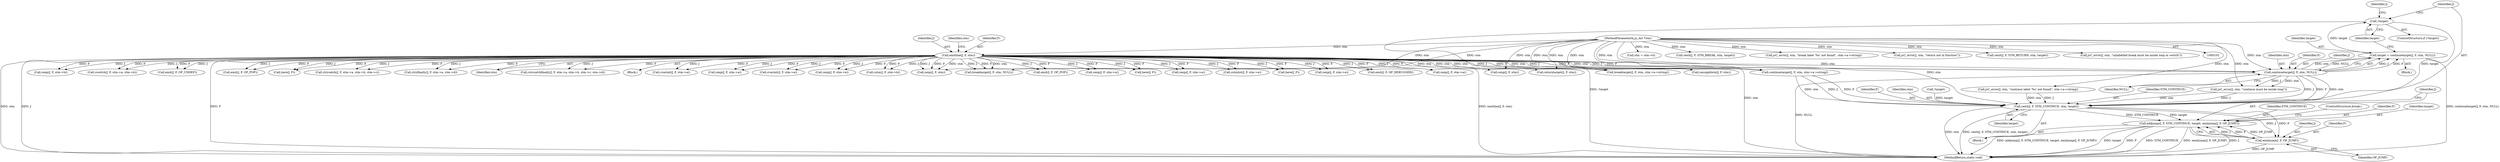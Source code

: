 digraph "0_ghostscript_5008105780c0b0182ea6eda83ad5598f225be3ee@pointer" {
"1000653" [label="(Call,!target)"];
"1000645" [label="(Call,target = continuetarget(J, F, stm, NULL))"];
"1000647" [label="(Call,continuetarget(J, F, stm, NULL))"];
"1000111" [label="(Call,emitline(J, F, stm))"];
"1000104" [label="(MethodParameterIn,js_Ast *stm)"];
"1000659" [label="(Call,cexit(J, F, STM_CONTINUE, stm, target))"];
"1000665" [label="(Call,addjump(J, F, STM_CONTINUE, target, emitjump(J, F, OP_JUMP)))"];
"1000670" [label="(Call,emitjump(J, F, OP_JUMP))"];
"1000647" [label="(Call,continuetarget(J, F, stm, NULL))"];
"1000651" [label="(Identifier,NULL)"];
"1000561" [label="(Call,breaktarget(J, F, stm, stm->a->string))"];
"1000650" [label="(Identifier,stm)"];
"1000513" [label="(Call,cstm(J, F, stm->b))"];
"1000646" [label="(Identifier,target)"];
"1000666" [label="(Identifier,J)"];
"1000104" [label="(MethodParameterIn,js_Ast *stm)"];
"1000414" [label="(Call,cexp(J, F, stm->b))"];
"1000492" [label="(Call,cswitch(J, F, stm->a, stm->b))"];
"1000622" [label="(Call,continuetarget(J, F, stm, stm->a->string))"];
"1000687" [label="(Call,emit(J, F, OP_UNDEF))"];
"1000693" [label="(Call,returntarget(J, F, stm))"];
"1000674" [label="(ControlStructure,break;)"];
"1000819" [label="(Call,cexp(J, F, stm))"];
"1000661" [label="(Identifier,F)"];
"1000815" [label="(Call,emit(J, F, OP_POP))"];
"1000663" [label="(Identifier,stm)"];
"1000667" [label="(Identifier,F)"];
"1000656" [label="(Identifier,J)"];
"1000225" [label="(Call,here(J, F))"];
"1000779" [label="(Call,ctrycatch(J, F, stm->a, stm->b, stm->c))"];
"1000793" [label="(Call,ctryfinally(J, F, stm->a, stm->d))"];
"1000670" [label="(Call,emitjump(J, F, OP_JUMP))"];
"1000664" [label="(Identifier,target)"];
"1000114" [label="(Identifier,stm)"];
"1000649" [label="(Identifier,F)"];
"1000113" [label="(Identifier,F)"];
"1000525" [label="(Call,stm = stm->b)"];
"1000671" [label="(Identifier,J)"];
"1000834" [label="(MethodReturn,static void)"];
"1000112" [label="(Identifier,J)"];
"1000763" [label="(Call,ctrycatchfinally(J, F, stm->a, stm->b, stm->c, stm->d))"];
"1000659" [label="(Call,cexit(J, F, STM_CONTINUE, stm, target))"];
"1000653" [label="(Call,!target)"];
"1000105" [label="(Block,)"];
"1000146" [label="(Call,cvarinit(J, F, stm->a))"];
"1000716" [label="(Call,cexp(J, F, stm->a))"];
"1000665" [label="(Call,addjump(J, F, STM_CONTINUE, target, emitjump(J, F, OP_JUMP)))"];
"1000645" [label="(Call,target = continuetarget(J, F, stm, NULL))"];
"1000314" [label="(Call,cvarinit(J, F, stm->a))"];
"1000673" [label="(Identifier,OP_JUMP)"];
"1000672" [label="(Identifier,F)"];
"1000598" [label="(Call,cexit(J, F, STM_BREAK, stm, target))"];
"1000634" [label="(Call,jsC_error(J, stm, \"continue label '%s' not found\", stm->a->string))"];
"1000644" [label="(Block,)"];
"1000199" [label="(Call,cexp(J, F, stm->a))"];
"1000825" [label="(Call,cexp(J, F, stm))"];
"1000632" [label="(Call,!target)"];
"1000111" [label="(Call,emitline(J, F, stm))"];
"1000655" [label="(Call,jsC_error(J, stm, \"continue must be inside loop\"))"];
"1000586" [label="(Call,breaktarget(J, F, stm, NULL))"];
"1000652" [label="(ControlStructure,if (!target))"];
"1000648" [label="(Identifier,J)"];
"1000136" [label="(Call,emit(J, F, OP_POP))"];
"1000660" [label="(Identifier,J)"];
"1000662" [label="(Identifier,STM_CONTINUE)"];
"1000573" [label="(Call,jsC_error(J, stm, \"break label '%s' not found\", stm->a->string))"];
"1000119" [label="(Block,)"];
"1000669" [label="(Identifier,target)"];
"1000654" [label="(Identifier,target)"];
"1000159" [label="(Call,cexp(J, F, stm->a))"];
"1000117" [label="(Identifier,stm)"];
"1000264" [label="(Call,here(J, F))"];
"1000680" [label="(Call,cexp(J, F, stm->a))"];
"1000123" [label="(Call,cstmlist(J, F, stm->a))"];
"1000700" [label="(Call,jsC_error(J, stm, \"return not in function\"))"];
"1000704" [label="(Call,cexit(J, F, STM_RETURN, stm, target))"];
"1000668" [label="(Identifier,STM_CONTINUE)"];
"1000594" [label="(Call,jsC_error(J, stm, \"unlabelled break must be inside loop or switch\"))"];
"1000339" [label="(Call,here(J, F))"];
"1000327" [label="(Call,cexp(J, F, stm->a))"];
"1000804" [label="(Call,emit(J, F, OP_DEBUGGER))"];
"1000728" [label="(Call,cexp(J, F, stm->a))"];
"1000440" [label="(Call,cassignforin(J, F, stm))"];
"1000653" -> "1000652"  [label="AST: "];
"1000653" -> "1000654"  [label="CFG: "];
"1000654" -> "1000653"  [label="AST: "];
"1000656" -> "1000653"  [label="CFG: "];
"1000660" -> "1000653"  [label="CFG: "];
"1000653" -> "1000834"  [label="DDG: !target"];
"1000645" -> "1000653"  [label="DDG: target"];
"1000653" -> "1000659"  [label="DDG: target"];
"1000645" -> "1000644"  [label="AST: "];
"1000645" -> "1000647"  [label="CFG: "];
"1000646" -> "1000645"  [label="AST: "];
"1000647" -> "1000645"  [label="AST: "];
"1000654" -> "1000645"  [label="CFG: "];
"1000645" -> "1000834"  [label="DDG: continuetarget(J, F, stm, NULL)"];
"1000647" -> "1000645"  [label="DDG: J"];
"1000647" -> "1000645"  [label="DDG: F"];
"1000647" -> "1000645"  [label="DDG: stm"];
"1000647" -> "1000645"  [label="DDG: NULL"];
"1000647" -> "1000651"  [label="CFG: "];
"1000648" -> "1000647"  [label="AST: "];
"1000649" -> "1000647"  [label="AST: "];
"1000650" -> "1000647"  [label="AST: "];
"1000651" -> "1000647"  [label="AST: "];
"1000647" -> "1000834"  [label="DDG: NULL"];
"1000111" -> "1000647"  [label="DDG: J"];
"1000111" -> "1000647"  [label="DDG: F"];
"1000111" -> "1000647"  [label="DDG: stm"];
"1000104" -> "1000647"  [label="DDG: stm"];
"1000647" -> "1000655"  [label="DDG: J"];
"1000647" -> "1000655"  [label="DDG: stm"];
"1000647" -> "1000659"  [label="DDG: J"];
"1000647" -> "1000659"  [label="DDG: F"];
"1000647" -> "1000659"  [label="DDG: stm"];
"1000111" -> "1000105"  [label="AST: "];
"1000111" -> "1000114"  [label="CFG: "];
"1000112" -> "1000111"  [label="AST: "];
"1000113" -> "1000111"  [label="AST: "];
"1000114" -> "1000111"  [label="AST: "];
"1000117" -> "1000111"  [label="CFG: "];
"1000111" -> "1000834"  [label="DDG: stm"];
"1000111" -> "1000834"  [label="DDG: J"];
"1000111" -> "1000834"  [label="DDG: F"];
"1000111" -> "1000834"  [label="DDG: emitline(J, F, stm)"];
"1000104" -> "1000111"  [label="DDG: stm"];
"1000111" -> "1000123"  [label="DDG: J"];
"1000111" -> "1000123"  [label="DDG: F"];
"1000111" -> "1000136"  [label="DDG: J"];
"1000111" -> "1000136"  [label="DDG: F"];
"1000111" -> "1000146"  [label="DDG: J"];
"1000111" -> "1000146"  [label="DDG: F"];
"1000111" -> "1000159"  [label="DDG: J"];
"1000111" -> "1000159"  [label="DDG: F"];
"1000111" -> "1000199"  [label="DDG: J"];
"1000111" -> "1000199"  [label="DDG: F"];
"1000111" -> "1000225"  [label="DDG: J"];
"1000111" -> "1000225"  [label="DDG: F"];
"1000111" -> "1000264"  [label="DDG: J"];
"1000111" -> "1000264"  [label="DDG: F"];
"1000111" -> "1000314"  [label="DDG: J"];
"1000111" -> "1000314"  [label="DDG: F"];
"1000111" -> "1000327"  [label="DDG: J"];
"1000111" -> "1000327"  [label="DDG: F"];
"1000111" -> "1000339"  [label="DDG: J"];
"1000111" -> "1000339"  [label="DDG: F"];
"1000111" -> "1000414"  [label="DDG: J"];
"1000111" -> "1000414"  [label="DDG: F"];
"1000111" -> "1000440"  [label="DDG: stm"];
"1000111" -> "1000492"  [label="DDG: J"];
"1000111" -> "1000492"  [label="DDG: F"];
"1000111" -> "1000513"  [label="DDG: J"];
"1000111" -> "1000513"  [label="DDG: F"];
"1000111" -> "1000561"  [label="DDG: J"];
"1000111" -> "1000561"  [label="DDG: F"];
"1000111" -> "1000561"  [label="DDG: stm"];
"1000111" -> "1000586"  [label="DDG: J"];
"1000111" -> "1000586"  [label="DDG: F"];
"1000111" -> "1000586"  [label="DDG: stm"];
"1000111" -> "1000622"  [label="DDG: J"];
"1000111" -> "1000622"  [label="DDG: F"];
"1000111" -> "1000622"  [label="DDG: stm"];
"1000111" -> "1000680"  [label="DDG: J"];
"1000111" -> "1000680"  [label="DDG: F"];
"1000111" -> "1000687"  [label="DDG: J"];
"1000111" -> "1000687"  [label="DDG: F"];
"1000111" -> "1000693"  [label="DDG: stm"];
"1000111" -> "1000716"  [label="DDG: J"];
"1000111" -> "1000716"  [label="DDG: F"];
"1000111" -> "1000728"  [label="DDG: J"];
"1000111" -> "1000728"  [label="DDG: F"];
"1000111" -> "1000763"  [label="DDG: J"];
"1000111" -> "1000763"  [label="DDG: F"];
"1000111" -> "1000779"  [label="DDG: J"];
"1000111" -> "1000779"  [label="DDG: F"];
"1000111" -> "1000793"  [label="DDG: J"];
"1000111" -> "1000793"  [label="DDG: F"];
"1000111" -> "1000804"  [label="DDG: J"];
"1000111" -> "1000804"  [label="DDG: F"];
"1000111" -> "1000815"  [label="DDG: J"];
"1000111" -> "1000815"  [label="DDG: F"];
"1000111" -> "1000819"  [label="DDG: stm"];
"1000111" -> "1000825"  [label="DDG: J"];
"1000111" -> "1000825"  [label="DDG: F"];
"1000111" -> "1000825"  [label="DDG: stm"];
"1000104" -> "1000102"  [label="AST: "];
"1000104" -> "1000834"  [label="DDG: stm"];
"1000104" -> "1000440"  [label="DDG: stm"];
"1000104" -> "1000525"  [label="DDG: stm"];
"1000104" -> "1000561"  [label="DDG: stm"];
"1000104" -> "1000573"  [label="DDG: stm"];
"1000104" -> "1000586"  [label="DDG: stm"];
"1000104" -> "1000594"  [label="DDG: stm"];
"1000104" -> "1000598"  [label="DDG: stm"];
"1000104" -> "1000622"  [label="DDG: stm"];
"1000104" -> "1000634"  [label="DDG: stm"];
"1000104" -> "1000655"  [label="DDG: stm"];
"1000104" -> "1000659"  [label="DDG: stm"];
"1000104" -> "1000693"  [label="DDG: stm"];
"1000104" -> "1000700"  [label="DDG: stm"];
"1000104" -> "1000704"  [label="DDG: stm"];
"1000104" -> "1000819"  [label="DDG: stm"];
"1000104" -> "1000825"  [label="DDG: stm"];
"1000659" -> "1000119"  [label="AST: "];
"1000659" -> "1000664"  [label="CFG: "];
"1000660" -> "1000659"  [label="AST: "];
"1000661" -> "1000659"  [label="AST: "];
"1000662" -> "1000659"  [label="AST: "];
"1000663" -> "1000659"  [label="AST: "];
"1000664" -> "1000659"  [label="AST: "];
"1000666" -> "1000659"  [label="CFG: "];
"1000659" -> "1000834"  [label="DDG: stm"];
"1000659" -> "1000834"  [label="DDG: cexit(J, F, STM_CONTINUE, stm, target)"];
"1000634" -> "1000659"  [label="DDG: J"];
"1000634" -> "1000659"  [label="DDG: stm"];
"1000655" -> "1000659"  [label="DDG: J"];
"1000655" -> "1000659"  [label="DDG: stm"];
"1000622" -> "1000659"  [label="DDG: J"];
"1000622" -> "1000659"  [label="DDG: F"];
"1000622" -> "1000659"  [label="DDG: stm"];
"1000632" -> "1000659"  [label="DDG: target"];
"1000659" -> "1000665"  [label="DDG: STM_CONTINUE"];
"1000659" -> "1000665"  [label="DDG: target"];
"1000659" -> "1000670"  [label="DDG: J"];
"1000659" -> "1000670"  [label="DDG: F"];
"1000665" -> "1000119"  [label="AST: "];
"1000665" -> "1000670"  [label="CFG: "];
"1000666" -> "1000665"  [label="AST: "];
"1000667" -> "1000665"  [label="AST: "];
"1000668" -> "1000665"  [label="AST: "];
"1000669" -> "1000665"  [label="AST: "];
"1000670" -> "1000665"  [label="AST: "];
"1000674" -> "1000665"  [label="CFG: "];
"1000665" -> "1000834"  [label="DDG: STM_CONTINUE"];
"1000665" -> "1000834"  [label="DDG: emitjump(J, F, OP_JUMP)"];
"1000665" -> "1000834"  [label="DDG: J"];
"1000665" -> "1000834"  [label="DDG: addjump(J, F, STM_CONTINUE, target, emitjump(J, F, OP_JUMP))"];
"1000665" -> "1000834"  [label="DDG: target"];
"1000665" -> "1000834"  [label="DDG: F"];
"1000670" -> "1000665"  [label="DDG: J"];
"1000670" -> "1000665"  [label="DDG: F"];
"1000670" -> "1000665"  [label="DDG: OP_JUMP"];
"1000670" -> "1000673"  [label="CFG: "];
"1000671" -> "1000670"  [label="AST: "];
"1000672" -> "1000670"  [label="AST: "];
"1000673" -> "1000670"  [label="AST: "];
"1000670" -> "1000834"  [label="DDG: OP_JUMP"];
}
